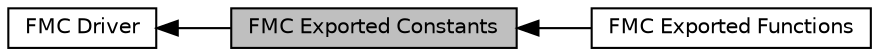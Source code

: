 digraph "FMC Exported Constants"
{
  edge [fontname="Helvetica",fontsize="10",labelfontname="Helvetica",labelfontsize="10"];
  node [fontname="Helvetica",fontsize="10",shape=box];
  rankdir=LR;
  Node2 [label="FMC Driver",height=0.2,width=0.4,color="black", fillcolor="white", style="filled",URL="$dc/d6b/group___n_a_n_o100___f_m_c___driver.html",tooltip=" "];
  Node1 [label="FMC Exported Constants",height=0.2,width=0.4,color="black", fillcolor="grey75", style="filled", fontcolor="black",tooltip=" "];
  Node3 [label="FMC Exported Functions",height=0.2,width=0.4,color="black", fillcolor="white", style="filled",URL="$d7/d58/group___n_a_n_o100___f_m_c___e_x_p_o_r_t_e_d___f_u_n_c_t_i_o_n_s.html",tooltip=" "];
  Node2->Node1 [shape=plaintext, dir="back", style="solid"];
  Node1->Node3 [shape=plaintext, dir="back", style="solid"];
}
